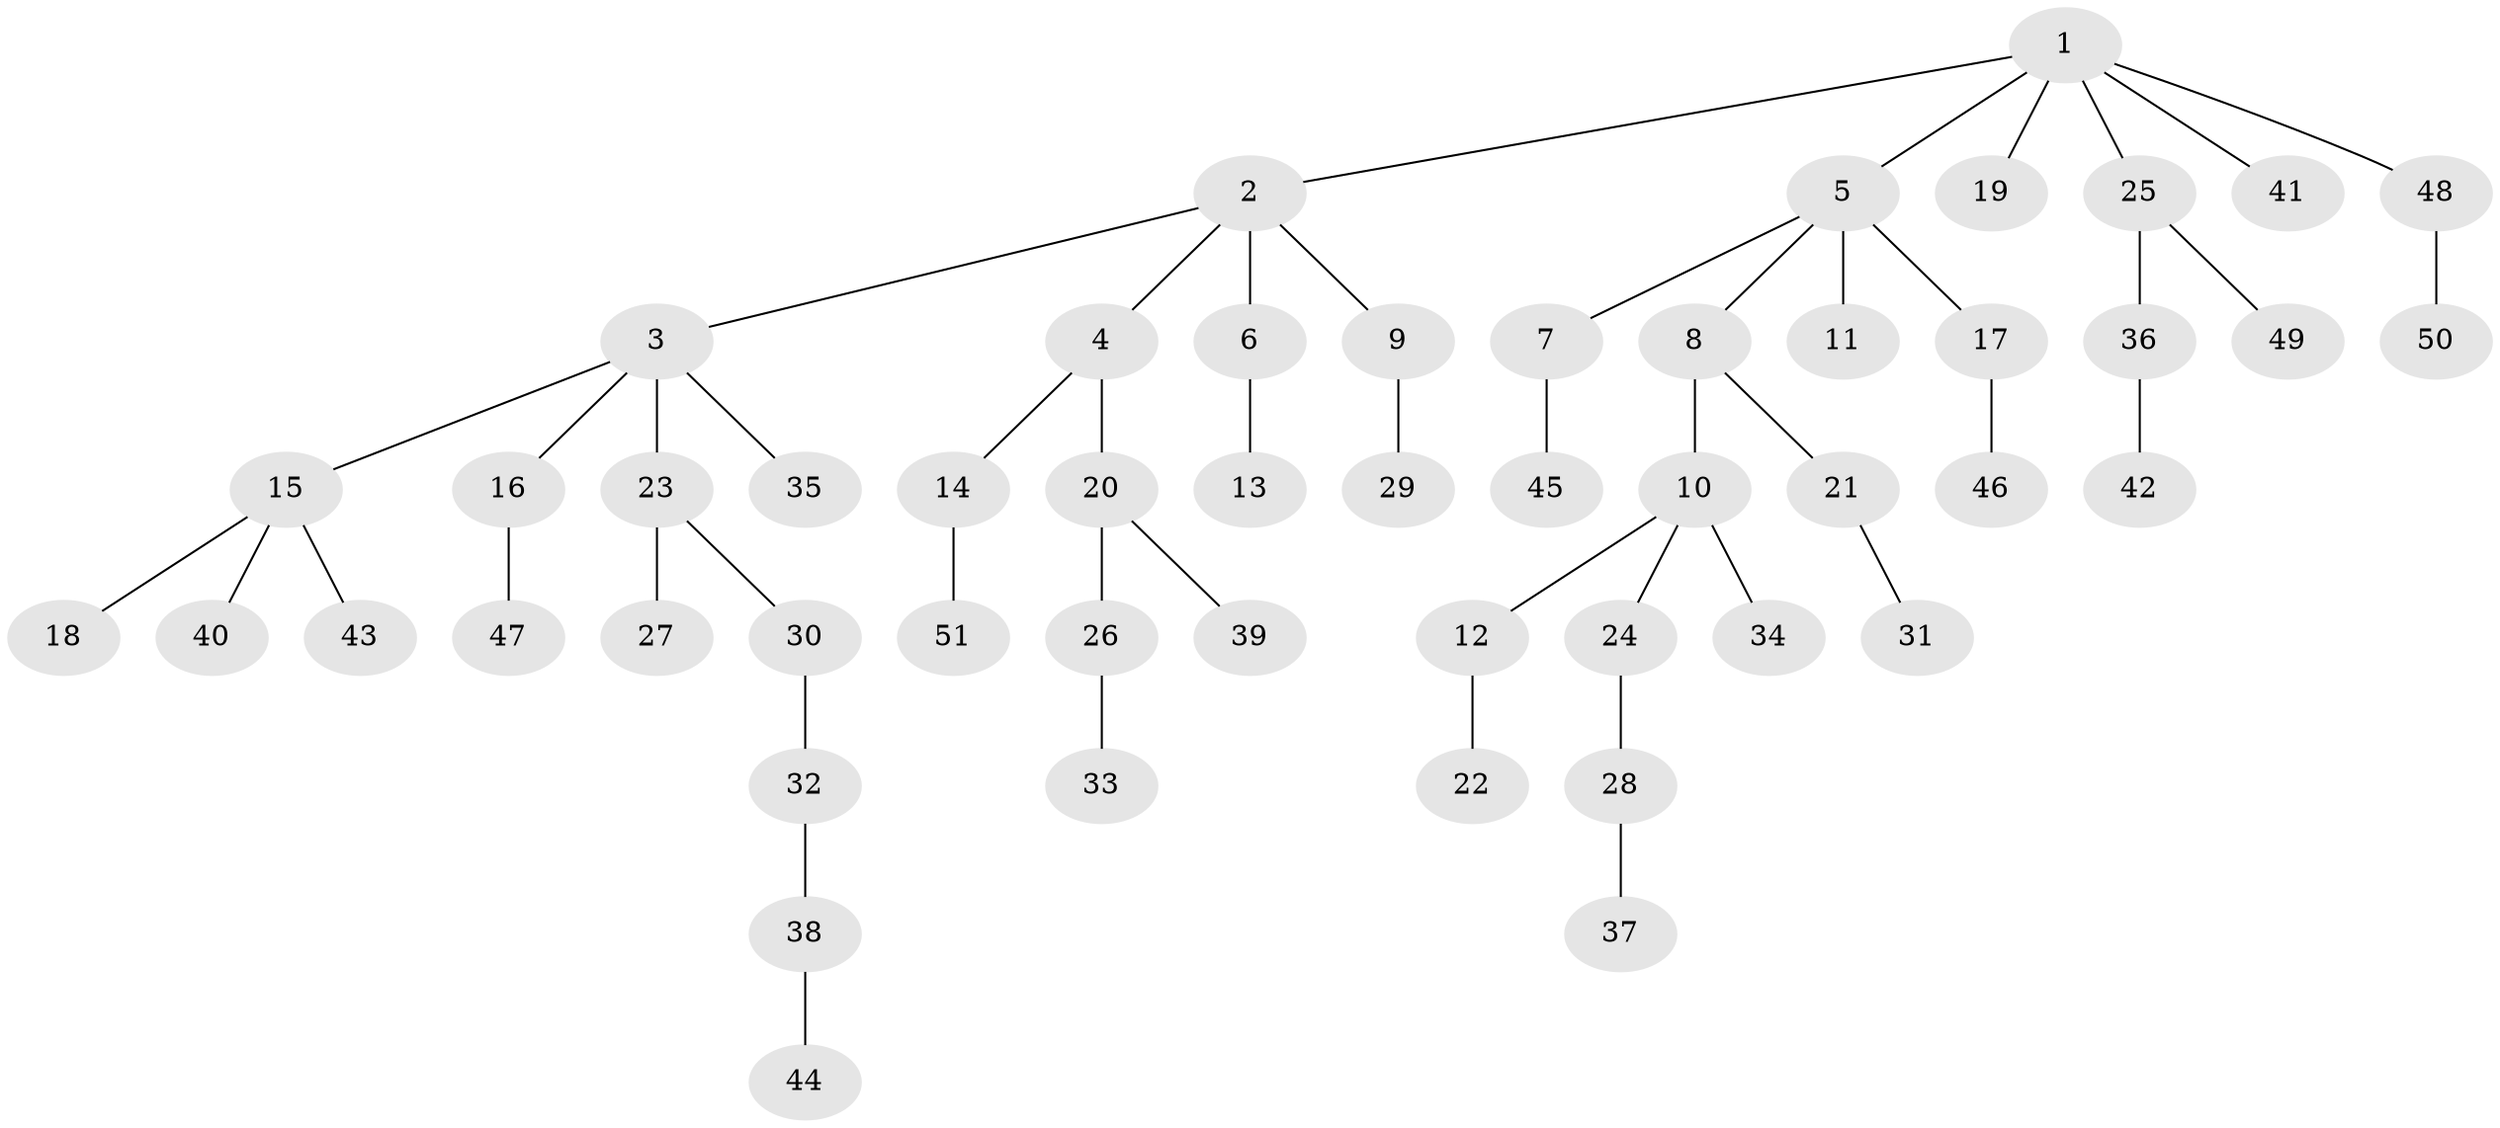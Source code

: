 // Generated by graph-tools (version 1.1) at 2025/11/02/27/25 16:11:25]
// undirected, 51 vertices, 50 edges
graph export_dot {
graph [start="1"]
  node [color=gray90,style=filled];
  1;
  2;
  3;
  4;
  5;
  6;
  7;
  8;
  9;
  10;
  11;
  12;
  13;
  14;
  15;
  16;
  17;
  18;
  19;
  20;
  21;
  22;
  23;
  24;
  25;
  26;
  27;
  28;
  29;
  30;
  31;
  32;
  33;
  34;
  35;
  36;
  37;
  38;
  39;
  40;
  41;
  42;
  43;
  44;
  45;
  46;
  47;
  48;
  49;
  50;
  51;
  1 -- 2;
  1 -- 5;
  1 -- 19;
  1 -- 25;
  1 -- 41;
  1 -- 48;
  2 -- 3;
  2 -- 4;
  2 -- 6;
  2 -- 9;
  3 -- 15;
  3 -- 16;
  3 -- 23;
  3 -- 35;
  4 -- 14;
  4 -- 20;
  5 -- 7;
  5 -- 8;
  5 -- 11;
  5 -- 17;
  6 -- 13;
  7 -- 45;
  8 -- 10;
  8 -- 21;
  9 -- 29;
  10 -- 12;
  10 -- 24;
  10 -- 34;
  12 -- 22;
  14 -- 51;
  15 -- 18;
  15 -- 40;
  15 -- 43;
  16 -- 47;
  17 -- 46;
  20 -- 26;
  20 -- 39;
  21 -- 31;
  23 -- 27;
  23 -- 30;
  24 -- 28;
  25 -- 36;
  25 -- 49;
  26 -- 33;
  28 -- 37;
  30 -- 32;
  32 -- 38;
  36 -- 42;
  38 -- 44;
  48 -- 50;
}
